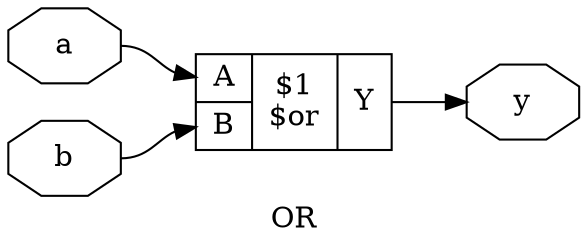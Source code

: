 digraph "OR" {
label="OR";
rankdir="LR";
remincross=true;
n1 [ shape=octagon, label="a", color="black", fontcolor="black"];
n2 [ shape=octagon, label="b", color="black", fontcolor="black"];
n3 [ shape=octagon, label="y", color="black", fontcolor="black"];
c7 [ shape=record, label="{{<p4> A|<p5> B}|$1\n$or|{<p6> Y}}",  ];
n1:e -> c7:p4:w [color="black", fontcolor="black", label=""];
n2:e -> c7:p5:w [color="black", fontcolor="black", label=""];
c7:p6:e -> n3:w [color="black", fontcolor="black", label=""];
}
